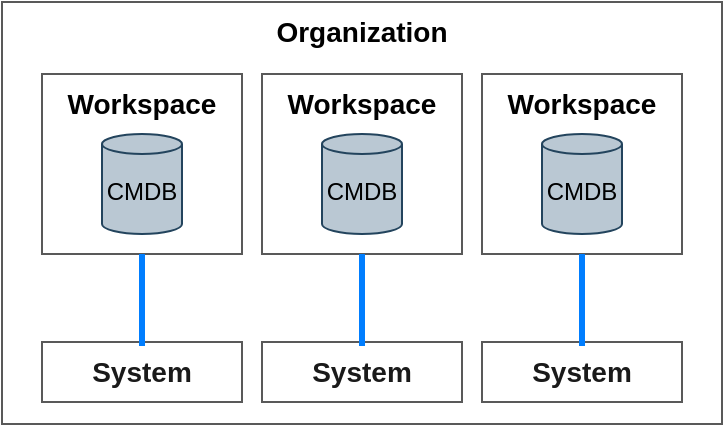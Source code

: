 <mxfile version="20.8.16" type="device"><diagram name="workspaceとは" id="U01psAx5iO8pqSKaVqgP"><mxGraphModel dx="960" dy="614" grid="1" gridSize="10" guides="1" tooltips="1" connect="1" arrows="1" fold="1" page="1" pageScale="1" pageWidth="827" pageHeight="1169" math="0" shadow="0"><root><mxCell id="AX-C-NJbtsAo8R6v9ALx-0"/><mxCell id="AX-C-NJbtsAo8R6v9ALx-1" value="背景" style="" parent="AX-C-NJbtsAo8R6v9ALx-0"/><mxCell id="sHqKbnRqFEUzY-uPGQtH-0" value="Organization" style="rounded=0;whiteSpace=wrap;html=1;fontSize=14;fillColor=#FFFFFF;opacity=65;fontStyle=1;verticalAlign=top;" parent="AX-C-NJbtsAo8R6v9ALx-1" vertex="1"><mxGeometry x="440" y="84" width="360" height="211" as="geometry"/></mxCell><mxCell id="sHqKbnRqFEUzY-uPGQtH-1" value="Workspace" style="rounded=0;whiteSpace=wrap;html=1;fontSize=14;fillColor=#FFFFFF;opacity=65;fontStyle=1;verticalAlign=top;strokeColor=#000000;" parent="AX-C-NJbtsAo8R6v9ALx-1" vertex="1"><mxGeometry x="460" y="120" width="100" height="90" as="geometry"/></mxCell><mxCell id="sHqKbnRqFEUzY-uPGQtH-2" value="Workspace" style="rounded=0;whiteSpace=wrap;html=1;fontSize=14;fillColor=#FFFFFF;opacity=65;fontStyle=1;verticalAlign=top;strokeColor=#000000;" parent="AX-C-NJbtsAo8R6v9ALx-1" vertex="1"><mxGeometry x="570" y="120" width="100" height="90" as="geometry"/></mxCell><mxCell id="sHqKbnRqFEUzY-uPGQtH-3" value="CMDB" style="shape=cylinder3;whiteSpace=wrap;html=1;boundedLbl=1;backgroundOutline=1;size=5;fillColor=#bac8d3;strokeColor=#23445d;" parent="AX-C-NJbtsAo8R6v9ALx-1" vertex="1"><mxGeometry x="600" y="150" width="40" height="50" as="geometry"/></mxCell><mxCell id="sHqKbnRqFEUzY-uPGQtH-4" value="&lt;font style=&quot;font-size: 14px;&quot;&gt;System&lt;/font&gt;" style="rounded=0;whiteSpace=wrap;html=1;fontSize=10;fillColor=#FFFFFF;align=center;verticalAlign=middle;fontColor=#1A1A1A;fontStyle=1;strokeColor=#000000;opacity=65;" parent="AX-C-NJbtsAo8R6v9ALx-1" vertex="1"><mxGeometry x="570" y="254" width="100" height="30" as="geometry"/></mxCell><mxCell id="sHqKbnRqFEUzY-uPGQtH-5" value="" style="edgeStyle=orthogonalEdgeStyle;rounded=0;orthogonalLoop=1;jettySize=auto;html=1;fontColor=#1A1A1A;strokeColor=#007eff;strokeWidth=3;endArrow=none;endFill=0;" parent="AX-C-NJbtsAo8R6v9ALx-1" edge="1"><mxGeometry relative="1" as="geometry"><mxPoint x="620.0" y="210" as="sourcePoint"/><mxPoint x="620.0" y="256" as="targetPoint"/></mxGeometry></mxCell><mxCell id="sHqKbnRqFEUzY-uPGQtH-6" value="Workspace" style="rounded=0;whiteSpace=wrap;html=1;fontSize=14;fillColor=#FFFFFF;opacity=65;fontStyle=1;verticalAlign=top;strokeColor=#000000;" parent="AX-C-NJbtsAo8R6v9ALx-1" vertex="1"><mxGeometry x="680" y="120" width="100" height="90" as="geometry"/></mxCell><mxCell id="sHqKbnRqFEUzY-uPGQtH-7" value="CMDB" style="shape=cylinder3;whiteSpace=wrap;html=1;boundedLbl=1;backgroundOutline=1;size=5;fillColor=#bac8d3;strokeColor=#23445d;" parent="AX-C-NJbtsAo8R6v9ALx-1" vertex="1"><mxGeometry x="710" y="150" width="40" height="50" as="geometry"/></mxCell><mxCell id="sHqKbnRqFEUzY-uPGQtH-8" value="&lt;font style=&quot;font-size: 14px;&quot;&gt;System&lt;/font&gt;" style="rounded=0;whiteSpace=wrap;html=1;fontSize=10;fillColor=#FFFFFF;align=center;verticalAlign=middle;fontColor=#1A1A1A;fontStyle=1;strokeColor=#000000;opacity=65;" parent="AX-C-NJbtsAo8R6v9ALx-1" vertex="1"><mxGeometry x="680" y="254" width="100" height="30" as="geometry"/></mxCell><mxCell id="sHqKbnRqFEUzY-uPGQtH-9" value="" style="edgeStyle=orthogonalEdgeStyle;rounded=0;orthogonalLoop=1;jettySize=auto;html=1;fontColor=#1A1A1A;strokeColor=#007eff;strokeWidth=3;endArrow=none;endFill=0;" parent="AX-C-NJbtsAo8R6v9ALx-1" edge="1"><mxGeometry relative="1" as="geometry"><mxPoint x="730.0" y="210" as="sourcePoint"/><mxPoint x="730.0" y="256" as="targetPoint"/></mxGeometry></mxCell><mxCell id="AX-C-NJbtsAo8R6v9ALx-4" value="versions" style="" parent="AX-C-NJbtsAo8R6v9ALx-0"/><object label="内容" id="AX-C-NJbtsAo8R6v9ALx-7"><mxCell style="" parent="AX-C-NJbtsAo8R6v9ALx-0"/></object><mxCell id="wzI_WE9TTa538aI7VK4i-31" value="CMDB" style="shape=cylinder3;whiteSpace=wrap;html=1;boundedLbl=1;backgroundOutline=1;size=5;fillColor=#bac8d3;strokeColor=#23445d;" parent="AX-C-NJbtsAo8R6v9ALx-7" vertex="1"><mxGeometry x="490" y="150" width="40" height="50" as="geometry"/></mxCell><mxCell id="wzI_WE9TTa538aI7VK4i-34" value="&lt;font style=&quot;font-size: 14px;&quot;&gt;System&lt;/font&gt;" style="rounded=0;whiteSpace=wrap;html=1;fontSize=10;fillColor=#FFFFFF;align=center;verticalAlign=middle;fontColor=#1A1A1A;fontStyle=1;strokeColor=#000000;opacity=65;" parent="AX-C-NJbtsAo8R6v9ALx-7" vertex="1"><mxGeometry x="460" y="254" width="100" height="30" as="geometry"/></mxCell><mxCell id="wzI_WE9TTa538aI7VK4i-40" value="" style="edgeStyle=orthogonalEdgeStyle;rounded=0;orthogonalLoop=1;jettySize=auto;html=1;fontColor=#1A1A1A;strokeColor=#007eff;strokeWidth=3;endArrow=none;endFill=0;" parent="AX-C-NJbtsAo8R6v9ALx-7" edge="1"><mxGeometry relative="1" as="geometry"><mxPoint x="510.0" y="210" as="sourcePoint"/><mxPoint x="510.0" y="256" as="targetPoint"/></mxGeometry></mxCell></root></mxGraphModel></diagram></mxfile>